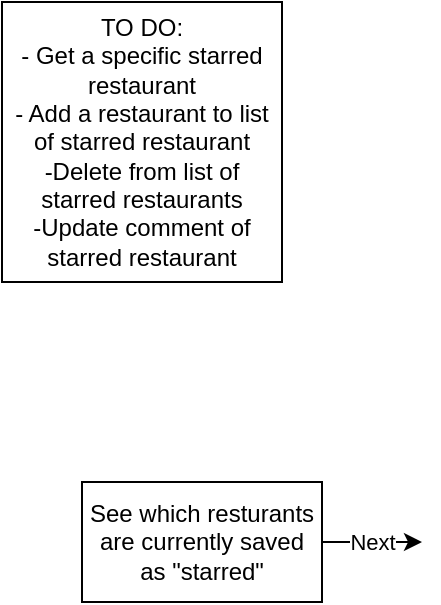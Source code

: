 <mxfile version="20.0.3" type="github">
  <diagram id="C5RBs43oDa-KdzZeNtuy" name="Page-1">
    <mxGraphModel dx="1422" dy="798" grid="1" gridSize="10" guides="1" tooltips="1" connect="1" arrows="1" fold="1" page="1" pageScale="1" pageWidth="827" pageHeight="1169" math="0" shadow="0">
      <root>
        <mxCell id="WIyWlLk6GJQsqaUBKTNV-0" />
        <mxCell id="WIyWlLk6GJQsqaUBKTNV-1" parent="WIyWlLk6GJQsqaUBKTNV-0" />
        <mxCell id="G4szD64oSIVYnIqXDepN-2" value="TO DO:&lt;br&gt;- Get a specific starred restaurant&lt;br&gt;- Add a restaurant to list of starred restaurant&lt;br&gt;-Delete from list of starred restaurants&lt;br&gt;-Update comment of starred restaurant" style="whiteSpace=wrap;html=1;aspect=fixed;" vertex="1" parent="WIyWlLk6GJQsqaUBKTNV-1">
          <mxGeometry x="10" y="10" width="140" height="140" as="geometry" />
        </mxCell>
        <mxCell id="G4szD64oSIVYnIqXDepN-3" value="See which resturants are currently saved as &quot;starred&quot;" style="rounded=0;whiteSpace=wrap;html=1;" vertex="1" parent="WIyWlLk6GJQsqaUBKTNV-1">
          <mxGeometry x="50" y="250" width="120" height="60" as="geometry" />
        </mxCell>
        <mxCell id="G4szD64oSIVYnIqXDepN-4" value="" style="endArrow=classic;html=1;rounded=0;" edge="1" parent="WIyWlLk6GJQsqaUBKTNV-1">
          <mxGeometry relative="1" as="geometry">
            <mxPoint x="170" y="280" as="sourcePoint" />
            <mxPoint x="220" y="280" as="targetPoint" />
            <Array as="points">
              <mxPoint x="170" y="280" />
            </Array>
          </mxGeometry>
        </mxCell>
        <mxCell id="G4szD64oSIVYnIqXDepN-5" value="Next" style="edgeLabel;resizable=0;html=1;align=center;verticalAlign=middle;" connectable="0" vertex="1" parent="G4szD64oSIVYnIqXDepN-4">
          <mxGeometry relative="1" as="geometry" />
        </mxCell>
      </root>
    </mxGraphModel>
  </diagram>
</mxfile>
